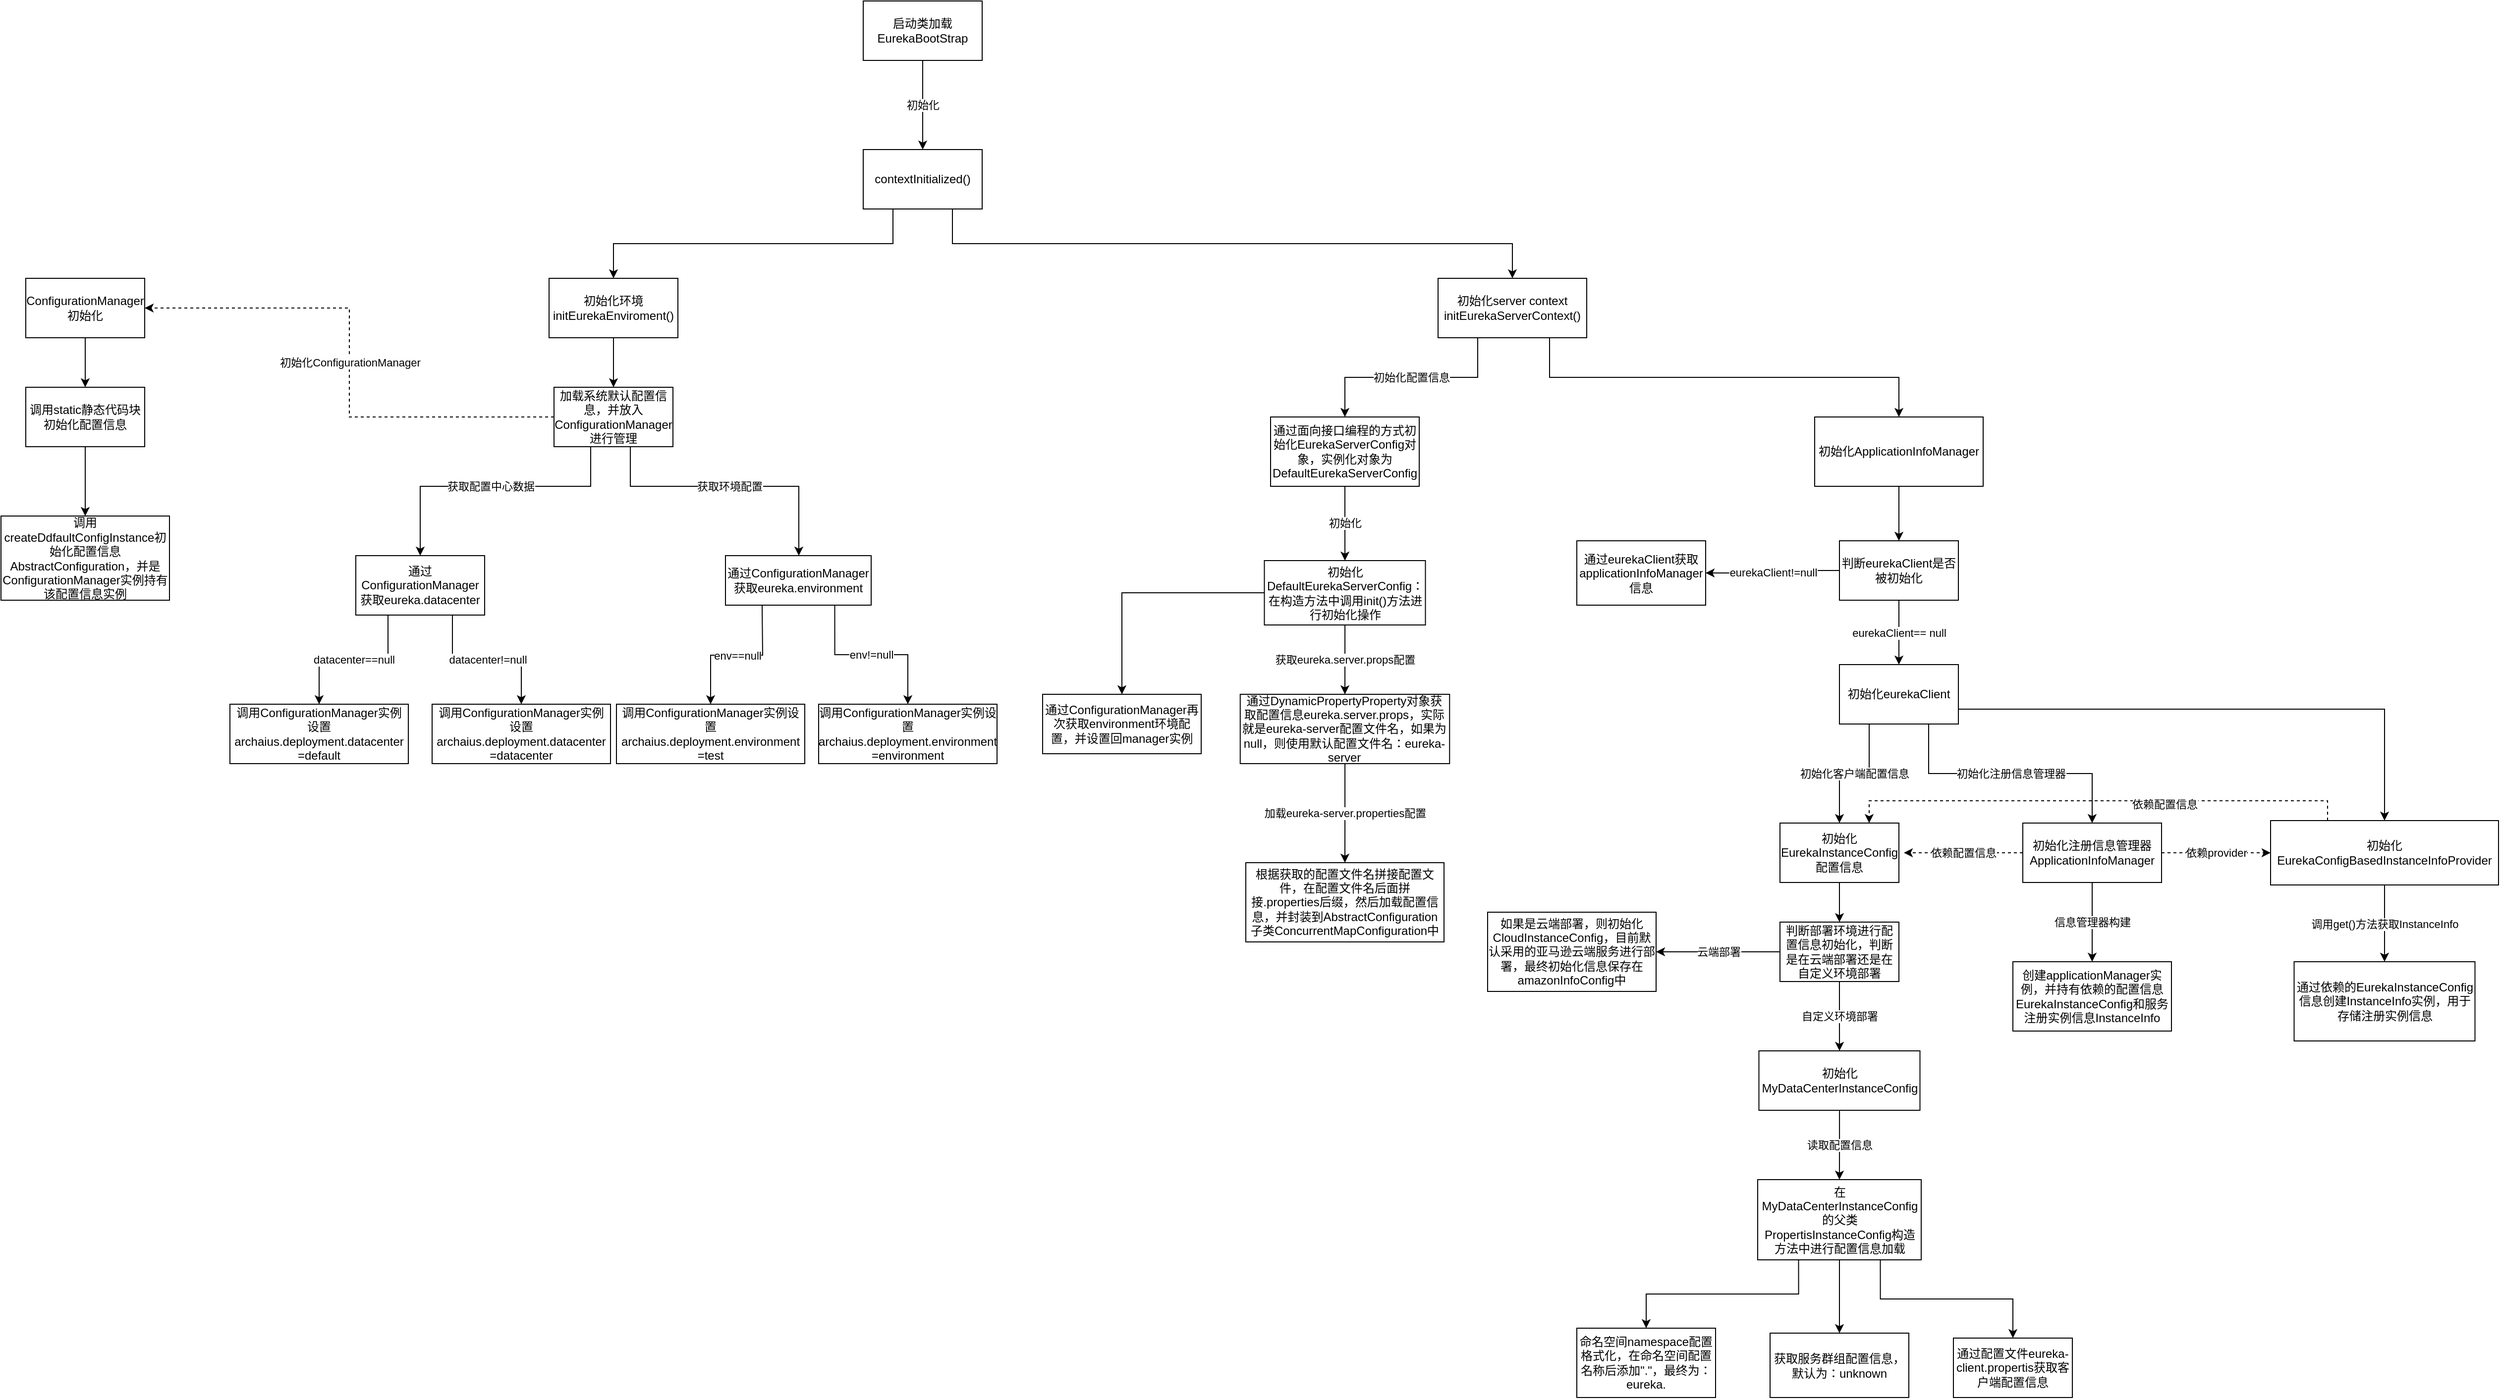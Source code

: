 <mxfile version="14.5.3" type="github">
  <diagram id="0kAya-y3L0eqNiJAjyWb" name="第 1 页">
    <mxGraphModel dx="2249" dy="772" grid="1" gridSize="10" guides="1" tooltips="1" connect="1" arrows="1" fold="1" page="1" pageScale="1" pageWidth="827" pageHeight="1169" math="0" shadow="0">
      <root>
        <mxCell id="0" />
        <mxCell id="1" parent="0" />
        <mxCell id="eN4npGuOjzb6daEbdw4c-3" value="初始化" style="edgeStyle=orthogonalEdgeStyle;rounded=0;orthogonalLoop=1;jettySize=auto;html=1;" parent="1" source="eN4npGuOjzb6daEbdw4c-1" target="eN4npGuOjzb6daEbdw4c-2" edge="1">
          <mxGeometry relative="1" as="geometry" />
        </mxCell>
        <mxCell id="eN4npGuOjzb6daEbdw4c-1" value="启动类加载&lt;br&gt;EurekaBootStrap" style="rounded=0;whiteSpace=wrap;html=1;" parent="1" vertex="1">
          <mxGeometry x="310" y="50" width="120" height="60" as="geometry" />
        </mxCell>
        <mxCell id="8Zal4r8ABGyTjFka4S3z-41" style="edgeStyle=orthogonalEdgeStyle;rounded=0;orthogonalLoop=1;jettySize=auto;html=1;exitX=0.25;exitY=1;exitDx=0;exitDy=0;" edge="1" parent="1" source="eN4npGuOjzb6daEbdw4c-2" target="eN4npGuOjzb6daEbdw4c-4">
          <mxGeometry relative="1" as="geometry" />
        </mxCell>
        <mxCell id="8Zal4r8ABGyTjFka4S3z-42" style="edgeStyle=orthogonalEdgeStyle;rounded=0;orthogonalLoop=1;jettySize=auto;html=1;exitX=0.75;exitY=1;exitDx=0;exitDy=0;entryX=0.5;entryY=0;entryDx=0;entryDy=0;" edge="1" parent="1" source="eN4npGuOjzb6daEbdw4c-2" target="eN4npGuOjzb6daEbdw4c-6">
          <mxGeometry relative="1" as="geometry" />
        </mxCell>
        <mxCell id="eN4npGuOjzb6daEbdw4c-2" value="contextInitialized()" style="rounded=0;whiteSpace=wrap;html=1;" parent="1" vertex="1">
          <mxGeometry x="310" y="200" width="120" height="60" as="geometry" />
        </mxCell>
        <mxCell id="8Zal4r8ABGyTjFka4S3z-12" style="edgeStyle=orthogonalEdgeStyle;rounded=0;orthogonalLoop=1;jettySize=auto;html=1;entryX=0.5;entryY=0;entryDx=0;entryDy=0;" edge="1" parent="1" source="eN4npGuOjzb6daEbdw4c-4" target="8Zal4r8ABGyTjFka4S3z-11">
          <mxGeometry relative="1" as="geometry" />
        </mxCell>
        <mxCell id="eN4npGuOjzb6daEbdw4c-4" value="初始化环境&lt;br&gt;initEurekaEnviroment()" style="rounded=0;whiteSpace=wrap;html=1;" parent="1" vertex="1">
          <mxGeometry x="-7" y="330" width="130" height="60" as="geometry" />
        </mxCell>
        <mxCell id="bof5cll0JK7fXOrSM6Fl-12" value="初始化配置信息" style="edgeStyle=orthogonalEdgeStyle;rounded=0;orthogonalLoop=1;jettySize=auto;html=1;entryX=0.5;entryY=0;entryDx=0;entryDy=0;" parent="1" source="eN4npGuOjzb6daEbdw4c-6" target="bof5cll0JK7fXOrSM6Fl-11" edge="1">
          <mxGeometry relative="1" as="geometry">
            <Array as="points">
              <mxPoint x="930" y="430" />
              <mxPoint x="796" y="430" />
            </Array>
          </mxGeometry>
        </mxCell>
        <mxCell id="8Zal4r8ABGyTjFka4S3z-40" style="edgeStyle=orthogonalEdgeStyle;rounded=0;orthogonalLoop=1;jettySize=auto;html=1;exitX=0.75;exitY=1;exitDx=0;exitDy=0;entryX=0.5;entryY=0;entryDx=0;entryDy=0;" edge="1" parent="1" source="eN4npGuOjzb6daEbdw4c-6" target="8Zal4r8ABGyTjFka4S3z-38">
          <mxGeometry relative="1" as="geometry" />
        </mxCell>
        <mxCell id="eN4npGuOjzb6daEbdw4c-6" value="初始化server context&lt;br&gt;initEurekaServerContext()" style="rounded=0;whiteSpace=wrap;html=1;" parent="1" vertex="1">
          <mxGeometry x="890" y="330" width="150" height="60" as="geometry" />
        </mxCell>
        <mxCell id="bof5cll0JK7fXOrSM6Fl-18" value="初始化ConfigurationManager" style="edgeStyle=orthogonalEdgeStyle;rounded=0;orthogonalLoop=1;jettySize=auto;html=1;entryX=1;entryY=0.5;entryDx=0;entryDy=0;dashed=1;exitX=0;exitY=0.5;exitDx=0;exitDy=0;" parent="1" source="8Zal4r8ABGyTjFka4S3z-11" target="bof5cll0JK7fXOrSM6Fl-15" edge="1">
          <mxGeometry relative="1" as="geometry" />
        </mxCell>
        <mxCell id="8Zal4r8ABGyTjFka4S3z-16" value="datacenter==null" style="edgeStyle=orthogonalEdgeStyle;rounded=0;orthogonalLoop=1;jettySize=auto;html=1;entryX=0.5;entryY=0;entryDx=0;entryDy=0;exitX=0.25;exitY=1;exitDx=0;exitDy=0;" edge="1" parent="1" source="bof5cll0JK7fXOrSM6Fl-1" target="8Zal4r8ABGyTjFka4S3z-8">
          <mxGeometry relative="1" as="geometry" />
        </mxCell>
        <mxCell id="8Zal4r8ABGyTjFka4S3z-17" value="datacenter!=null" style="edgeStyle=orthogonalEdgeStyle;rounded=0;orthogonalLoop=1;jettySize=auto;html=1;exitX=0.75;exitY=1;exitDx=0;exitDy=0;" edge="1" parent="1" source="bof5cll0JK7fXOrSM6Fl-1" target="bof5cll0JK7fXOrSM6Fl-5">
          <mxGeometry relative="1" as="geometry" />
        </mxCell>
        <mxCell id="bof5cll0JK7fXOrSM6Fl-1" value="通过ConfigurationManager获取eureka.datacenter" style="rounded=0;whiteSpace=wrap;html=1;" parent="1" vertex="1">
          <mxGeometry x="-202" y="610" width="130" height="60" as="geometry" />
        </mxCell>
        <mxCell id="bof5cll0JK7fXOrSM6Fl-5" value="调用ConfigurationManager实例设置archaius.deployment.datacenter&lt;br&gt;=datacenter" style="rounded=0;whiteSpace=wrap;html=1;" parent="1" vertex="1">
          <mxGeometry x="-125" y="760" width="180" height="60" as="geometry" />
        </mxCell>
        <mxCell id="8Zal4r8ABGyTjFka4S3z-31" value="初始化" style="edgeStyle=orthogonalEdgeStyle;rounded=0;orthogonalLoop=1;jettySize=auto;html=1;" edge="1" parent="1" source="bof5cll0JK7fXOrSM6Fl-11" target="8Zal4r8ABGyTjFka4S3z-30">
          <mxGeometry relative="1" as="geometry" />
        </mxCell>
        <mxCell id="bof5cll0JK7fXOrSM6Fl-11" value="通过面向接口编程的方式初始化EurekaServerConfig对象，实例化对象为DefaultEurekaServerConfig" style="rounded=0;whiteSpace=wrap;html=1;" parent="1" vertex="1">
          <mxGeometry x="721" y="470" width="150" height="70" as="geometry" />
        </mxCell>
        <mxCell id="bof5cll0JK7fXOrSM6Fl-17" style="edgeStyle=orthogonalEdgeStyle;rounded=0;orthogonalLoop=1;jettySize=auto;html=1;entryX=0.5;entryY=0;entryDx=0;entryDy=0;" parent="1" source="bof5cll0JK7fXOrSM6Fl-15" target="bof5cll0JK7fXOrSM6Fl-16" edge="1">
          <mxGeometry relative="1" as="geometry" />
        </mxCell>
        <mxCell id="bof5cll0JK7fXOrSM6Fl-15" value="ConfigurationManager初始化" style="rounded=0;whiteSpace=wrap;html=1;" parent="1" vertex="1">
          <mxGeometry x="-535" y="330" width="120" height="60" as="geometry" />
        </mxCell>
        <mxCell id="8Zal4r8ABGyTjFka4S3z-29" style="edgeStyle=orthogonalEdgeStyle;rounded=0;orthogonalLoop=1;jettySize=auto;html=1;entryX=0.5;entryY=0;entryDx=0;entryDy=0;" edge="1" parent="1" source="bof5cll0JK7fXOrSM6Fl-16" target="8Zal4r8ABGyTjFka4S3z-28">
          <mxGeometry relative="1" as="geometry" />
        </mxCell>
        <mxCell id="bof5cll0JK7fXOrSM6Fl-16" value="调用static静态代码块初始化配置信息" style="rounded=0;whiteSpace=wrap;html=1;" parent="1" vertex="1">
          <mxGeometry x="-535" y="440" width="120" height="60" as="geometry" />
        </mxCell>
        <mxCell id="8Zal4r8ABGyTjFka4S3z-8" value="&lt;span&gt;调用ConfigurationManager实例设置archaius.deployment.datacenter&lt;/span&gt;&lt;br&gt;&lt;span&gt;=default&lt;/span&gt;" style="rounded=0;whiteSpace=wrap;html=1;" vertex="1" parent="1">
          <mxGeometry x="-329" y="760" width="180" height="60" as="geometry" />
        </mxCell>
        <mxCell id="8Zal4r8ABGyTjFka4S3z-26" value="获取配置中心数据" style="edgeStyle=orthogonalEdgeStyle;rounded=0;orthogonalLoop=1;jettySize=auto;html=1;entryX=0.5;entryY=0;entryDx=0;entryDy=0;" edge="1" parent="1" source="8Zal4r8ABGyTjFka4S3z-11" target="bof5cll0JK7fXOrSM6Fl-1">
          <mxGeometry relative="1" as="geometry">
            <Array as="points">
              <mxPoint x="35" y="540" />
              <mxPoint x="-137" y="540" />
            </Array>
          </mxGeometry>
        </mxCell>
        <mxCell id="8Zal4r8ABGyTjFka4S3z-27" value="获取环境配置" style="edgeStyle=orthogonalEdgeStyle;rounded=0;orthogonalLoop=1;jettySize=auto;html=1;" edge="1" parent="1" source="8Zal4r8ABGyTjFka4S3z-11" target="8Zal4r8ABGyTjFka4S3z-22">
          <mxGeometry relative="1" as="geometry">
            <Array as="points">
              <mxPoint x="75" y="540" />
              <mxPoint x="245" y="540" />
            </Array>
          </mxGeometry>
        </mxCell>
        <mxCell id="8Zal4r8ABGyTjFka4S3z-11" value="加载系统默认配置信息，并放入ConfigurationManager进行管理" style="rounded=0;whiteSpace=wrap;html=1;" vertex="1" parent="1">
          <mxGeometry x="-2" y="440" width="120" height="60" as="geometry" />
        </mxCell>
        <mxCell id="8Zal4r8ABGyTjFka4S3z-20" value="env==null" style="edgeStyle=orthogonalEdgeStyle;rounded=0;orthogonalLoop=1;jettySize=auto;html=1;entryX=0.5;entryY=0;entryDx=0;entryDy=0;" edge="1" parent="1" target="8Zal4r8ABGyTjFka4S3z-24">
          <mxGeometry relative="1" as="geometry">
            <mxPoint x="208" y="660" as="sourcePoint" />
          </mxGeometry>
        </mxCell>
        <mxCell id="8Zal4r8ABGyTjFka4S3z-21" value="env!=null" style="edgeStyle=orthogonalEdgeStyle;rounded=0;orthogonalLoop=1;jettySize=auto;html=1;exitX=0.75;exitY=1;exitDx=0;exitDy=0;" edge="1" parent="1" source="8Zal4r8ABGyTjFka4S3z-22" target="8Zal4r8ABGyTjFka4S3z-23">
          <mxGeometry relative="1" as="geometry" />
        </mxCell>
        <mxCell id="8Zal4r8ABGyTjFka4S3z-22" value="通过ConfigurationManager获取eureka.environment" style="rounded=0;whiteSpace=wrap;html=1;" vertex="1" parent="1">
          <mxGeometry x="171" y="610" width="147" height="50" as="geometry" />
        </mxCell>
        <mxCell id="8Zal4r8ABGyTjFka4S3z-23" value="调用ConfigurationManager实例设置archaius.deployment.environment&lt;br&gt;=environment" style="rounded=0;whiteSpace=wrap;html=1;" vertex="1" parent="1">
          <mxGeometry x="265" y="760" width="180" height="60" as="geometry" />
        </mxCell>
        <mxCell id="8Zal4r8ABGyTjFka4S3z-24" value="&lt;span&gt;调用ConfigurationManager实例设置&lt;/span&gt;archaius.deployment.environment&lt;br&gt;&lt;span&gt;=test&lt;/span&gt;" style="rounded=0;whiteSpace=wrap;html=1;" vertex="1" parent="1">
          <mxGeometry x="61" y="760" width="190" height="60" as="geometry" />
        </mxCell>
        <mxCell id="8Zal4r8ABGyTjFka4S3z-28" value="调用createDdfaultConfigInstance初始化配置信息AbstractConfiguration，并是ConfigurationManager实例持有该配置信息实例" style="rounded=0;whiteSpace=wrap;html=1;" vertex="1" parent="1">
          <mxGeometry x="-560" y="570" width="170" height="85" as="geometry" />
        </mxCell>
        <mxCell id="8Zal4r8ABGyTjFka4S3z-33" style="edgeStyle=orthogonalEdgeStyle;rounded=0;orthogonalLoop=1;jettySize=auto;html=1;" edge="1" parent="1" source="8Zal4r8ABGyTjFka4S3z-30" target="8Zal4r8ABGyTjFka4S3z-32">
          <mxGeometry relative="1" as="geometry" />
        </mxCell>
        <mxCell id="8Zal4r8ABGyTjFka4S3z-35" value="获取eureka.server.props配置" style="edgeStyle=orthogonalEdgeStyle;rounded=0;orthogonalLoop=1;jettySize=auto;html=1;entryX=0.5;entryY=0;entryDx=0;entryDy=0;" edge="1" parent="1" source="8Zal4r8ABGyTjFka4S3z-30" target="8Zal4r8ABGyTjFka4S3z-34">
          <mxGeometry relative="1" as="geometry" />
        </mxCell>
        <mxCell id="8Zal4r8ABGyTjFka4S3z-30" value="初始化DefaultEurekaServerConfig：在构造方法中调用init()方法进行初始化操作" style="rounded=0;whiteSpace=wrap;html=1;" vertex="1" parent="1">
          <mxGeometry x="714.75" y="615" width="162.5" height="65" as="geometry" />
        </mxCell>
        <mxCell id="8Zal4r8ABGyTjFka4S3z-32" value="通过ConfigurationManager再次获取environment环境配置，并设置回manager实例" style="rounded=0;whiteSpace=wrap;html=1;" vertex="1" parent="1">
          <mxGeometry x="491" y="750" width="160" height="60" as="geometry" />
        </mxCell>
        <mxCell id="8Zal4r8ABGyTjFka4S3z-37" value="加载eureka-server.properties配置" style="edgeStyle=orthogonalEdgeStyle;rounded=0;orthogonalLoop=1;jettySize=auto;html=1;entryX=0.5;entryY=0;entryDx=0;entryDy=0;" edge="1" parent="1" source="8Zal4r8ABGyTjFka4S3z-34" target="8Zal4r8ABGyTjFka4S3z-36">
          <mxGeometry relative="1" as="geometry" />
        </mxCell>
        <mxCell id="8Zal4r8ABGyTjFka4S3z-34" value="通过DynamicPropertyProperty对象获取配置信息eureka.server.props，实际就是eureka-server配置文件名，如果为null，则使用默认配置文件名：eureka-server" style="rounded=0;whiteSpace=wrap;html=1;" vertex="1" parent="1">
          <mxGeometry x="690.38" y="750" width="211.25" height="70" as="geometry" />
        </mxCell>
        <mxCell id="8Zal4r8ABGyTjFka4S3z-36" value="根据获取的配置文件名拼接配置文件，在配置文件名后面拼接.properties后缀，然后加载配置信息，并封装到AbstractConfiguration子类ConcurrentMapConfiguration中" style="rounded=0;whiteSpace=wrap;html=1;" vertex="1" parent="1">
          <mxGeometry x="696.01" y="920" width="200" height="80" as="geometry" />
        </mxCell>
        <mxCell id="8Zal4r8ABGyTjFka4S3z-44" style="edgeStyle=orthogonalEdgeStyle;rounded=0;orthogonalLoop=1;jettySize=auto;html=1;entryX=0.5;entryY=0;entryDx=0;entryDy=0;" edge="1" parent="1" source="8Zal4r8ABGyTjFka4S3z-38" target="8Zal4r8ABGyTjFka4S3z-43">
          <mxGeometry relative="1" as="geometry" />
        </mxCell>
        <mxCell id="8Zal4r8ABGyTjFka4S3z-38" value="初始化ApplicationInfoManager" style="rounded=0;whiteSpace=wrap;html=1;" vertex="1" parent="1">
          <mxGeometry x="1270" y="470" width="170" height="70" as="geometry" />
        </mxCell>
        <mxCell id="8Zal4r8ABGyTjFka4S3z-49" value="eurekaClient!=null" style="edgeStyle=orthogonalEdgeStyle;rounded=0;orthogonalLoop=1;jettySize=auto;html=1;entryX=1;entryY=0.5;entryDx=0;entryDy=0;" edge="1" parent="1" source="8Zal4r8ABGyTjFka4S3z-43" target="8Zal4r8ABGyTjFka4S3z-47">
          <mxGeometry relative="1" as="geometry" />
        </mxCell>
        <mxCell id="8Zal4r8ABGyTjFka4S3z-51" value="eurekaClient== null" style="edgeStyle=orthogonalEdgeStyle;rounded=0;orthogonalLoop=1;jettySize=auto;html=1;entryX=0.5;entryY=0;entryDx=0;entryDy=0;" edge="1" parent="1" source="8Zal4r8ABGyTjFka4S3z-43" target="8Zal4r8ABGyTjFka4S3z-66">
          <mxGeometry relative="1" as="geometry" />
        </mxCell>
        <mxCell id="8Zal4r8ABGyTjFka4S3z-43" value="判断eurekaClient是否被初始化" style="rounded=0;whiteSpace=wrap;html=1;" vertex="1" parent="1">
          <mxGeometry x="1295" y="595" width="120" height="60" as="geometry" />
        </mxCell>
        <mxCell id="8Zal4r8ABGyTjFka4S3z-47" value="通过eurekaClient获取applicationInfoManager信息" style="rounded=0;whiteSpace=wrap;html=1;" vertex="1" parent="1">
          <mxGeometry x="1030" y="595" width="130" height="65" as="geometry" />
        </mxCell>
        <mxCell id="8Zal4r8ABGyTjFka4S3z-53" style="edgeStyle=orthogonalEdgeStyle;rounded=0;orthogonalLoop=1;jettySize=auto;html=1;entryX=0.5;entryY=0;entryDx=0;entryDy=0;" edge="1" parent="1" source="8Zal4r8ABGyTjFka4S3z-50" target="8Zal4r8ABGyTjFka4S3z-52">
          <mxGeometry relative="1" as="geometry" />
        </mxCell>
        <mxCell id="8Zal4r8ABGyTjFka4S3z-50" value="初始化EurekaInstanceConfig配置信息" style="rounded=0;whiteSpace=wrap;html=1;" vertex="1" parent="1">
          <mxGeometry x="1235" y="880" width="120" height="60" as="geometry" />
        </mxCell>
        <mxCell id="8Zal4r8ABGyTjFka4S3z-55" value="云端部署" style="edgeStyle=orthogonalEdgeStyle;rounded=0;orthogonalLoop=1;jettySize=auto;html=1;entryX=1;entryY=0.5;entryDx=0;entryDy=0;" edge="1" parent="1" source="8Zal4r8ABGyTjFka4S3z-52" target="8Zal4r8ABGyTjFka4S3z-54">
          <mxGeometry relative="1" as="geometry" />
        </mxCell>
        <mxCell id="8Zal4r8ABGyTjFka4S3z-57" value="自定义环境部署" style="edgeStyle=orthogonalEdgeStyle;rounded=0;orthogonalLoop=1;jettySize=auto;html=1;" edge="1" parent="1" source="8Zal4r8ABGyTjFka4S3z-52" target="8Zal4r8ABGyTjFka4S3z-56">
          <mxGeometry relative="1" as="geometry" />
        </mxCell>
        <mxCell id="8Zal4r8ABGyTjFka4S3z-52" value="判断部署环境进行配置信息初始化，判断是在云端部署还是在自定义环境部署" style="rounded=0;whiteSpace=wrap;html=1;" vertex="1" parent="1">
          <mxGeometry x="1235" y="980" width="120" height="60" as="geometry" />
        </mxCell>
        <mxCell id="8Zal4r8ABGyTjFka4S3z-54" value="如果是云端部署，则初始化CloudInstanceConfig，目前默认采用的亚马逊云端服务进行部署，最终初始化信息保存在amazonInfoConfig中" style="rounded=0;whiteSpace=wrap;html=1;" vertex="1" parent="1">
          <mxGeometry x="940" y="970" width="170" height="80" as="geometry" />
        </mxCell>
        <mxCell id="8Zal4r8ABGyTjFka4S3z-59" value="读取配置信息" style="edgeStyle=orthogonalEdgeStyle;rounded=0;orthogonalLoop=1;jettySize=auto;html=1;entryX=0.5;entryY=0;entryDx=0;entryDy=0;" edge="1" parent="1" source="8Zal4r8ABGyTjFka4S3z-56" target="8Zal4r8ABGyTjFka4S3z-58">
          <mxGeometry relative="1" as="geometry" />
        </mxCell>
        <mxCell id="8Zal4r8ABGyTjFka4S3z-56" value="初始化MyDataCenterInstanceConfig" style="rounded=0;whiteSpace=wrap;html=1;" vertex="1" parent="1">
          <mxGeometry x="1213.75" y="1110" width="162.5" height="60" as="geometry" />
        </mxCell>
        <mxCell id="8Zal4r8ABGyTjFka4S3z-61" style="edgeStyle=orthogonalEdgeStyle;rounded=0;orthogonalLoop=1;jettySize=auto;html=1;exitX=0.25;exitY=1;exitDx=0;exitDy=0;entryX=0.5;entryY=0;entryDx=0;entryDy=0;" edge="1" parent="1" source="8Zal4r8ABGyTjFka4S3z-58" target="8Zal4r8ABGyTjFka4S3z-60">
          <mxGeometry relative="1" as="geometry" />
        </mxCell>
        <mxCell id="8Zal4r8ABGyTjFka4S3z-63" style="edgeStyle=orthogonalEdgeStyle;rounded=0;orthogonalLoop=1;jettySize=auto;html=1;entryX=0.5;entryY=0;entryDx=0;entryDy=0;" edge="1" parent="1" source="8Zal4r8ABGyTjFka4S3z-58" target="8Zal4r8ABGyTjFka4S3z-62">
          <mxGeometry relative="1" as="geometry" />
        </mxCell>
        <mxCell id="8Zal4r8ABGyTjFka4S3z-65" style="edgeStyle=orthogonalEdgeStyle;rounded=0;orthogonalLoop=1;jettySize=auto;html=1;exitX=0.75;exitY=1;exitDx=0;exitDy=0;" edge="1" parent="1" source="8Zal4r8ABGyTjFka4S3z-58" target="8Zal4r8ABGyTjFka4S3z-64">
          <mxGeometry relative="1" as="geometry" />
        </mxCell>
        <mxCell id="8Zal4r8ABGyTjFka4S3z-58" value="在MyDataCenterInstanceConfig的父类PropertisInstanceConfig构造方法中进行配置信息加载" style="rounded=0;whiteSpace=wrap;html=1;" vertex="1" parent="1">
          <mxGeometry x="1212.5" y="1240" width="165" height="81" as="geometry" />
        </mxCell>
        <mxCell id="8Zal4r8ABGyTjFka4S3z-60" value="命名空间namespace配置格式化，在命名空间配置名称后添加&quot;.&quot;，最终为：eureka." style="rounded=0;whiteSpace=wrap;html=1;" vertex="1" parent="1">
          <mxGeometry x="1030" y="1390" width="140" height="70" as="geometry" />
        </mxCell>
        <mxCell id="8Zal4r8ABGyTjFka4S3z-62" value="获取服务群组配置信息，默认为：unknown" style="rounded=0;whiteSpace=wrap;html=1;" vertex="1" parent="1">
          <mxGeometry x="1225" y="1395" width="140" height="65" as="geometry" />
        </mxCell>
        <mxCell id="8Zal4r8ABGyTjFka4S3z-64" value="通过配置文件eureka-client.propertis获取客户端配置信息" style="rounded=0;whiteSpace=wrap;html=1;" vertex="1" parent="1">
          <mxGeometry x="1410" y="1400" width="120" height="60" as="geometry" />
        </mxCell>
        <mxCell id="8Zal4r8ABGyTjFka4S3z-67" value="初始化客户端配置信息" style="edgeStyle=orthogonalEdgeStyle;rounded=0;orthogonalLoop=1;jettySize=auto;html=1;exitX=0.25;exitY=1;exitDx=0;exitDy=0;entryX=0.5;entryY=0;entryDx=0;entryDy=0;" edge="1" parent="1" source="8Zal4r8ABGyTjFka4S3z-66" target="8Zal4r8ABGyTjFka4S3z-50">
          <mxGeometry relative="1" as="geometry" />
        </mxCell>
        <mxCell id="8Zal4r8ABGyTjFka4S3z-69" value="初始化注册信息管理器" style="edgeStyle=orthogonalEdgeStyle;rounded=0;orthogonalLoop=1;jettySize=auto;html=1;exitX=0.75;exitY=1;exitDx=0;exitDy=0;entryX=0.5;entryY=0;entryDx=0;entryDy=0;" edge="1" parent="1" source="8Zal4r8ABGyTjFka4S3z-66" target="8Zal4r8ABGyTjFka4S3z-68">
          <mxGeometry relative="1" as="geometry" />
        </mxCell>
        <mxCell id="8Zal4r8ABGyTjFka4S3z-73" style="edgeStyle=orthogonalEdgeStyle;rounded=0;orthogonalLoop=1;jettySize=auto;html=1;exitX=1;exitY=0.75;exitDx=0;exitDy=0;entryX=0.5;entryY=0;entryDx=0;entryDy=0;" edge="1" parent="1" source="8Zal4r8ABGyTjFka4S3z-66" target="8Zal4r8ABGyTjFka4S3z-72">
          <mxGeometry relative="1" as="geometry" />
        </mxCell>
        <mxCell id="8Zal4r8ABGyTjFka4S3z-66" value="初始化eurekaClient" style="rounded=0;whiteSpace=wrap;html=1;" vertex="1" parent="1">
          <mxGeometry x="1295" y="720" width="120" height="60" as="geometry" />
        </mxCell>
        <mxCell id="8Zal4r8ABGyTjFka4S3z-71" value="依赖配置信息" style="edgeStyle=orthogonalEdgeStyle;rounded=0;orthogonalLoop=1;jettySize=auto;html=1;dashed=1;" edge="1" parent="1" source="8Zal4r8ABGyTjFka4S3z-68">
          <mxGeometry relative="1" as="geometry">
            <mxPoint x="1360" y="910" as="targetPoint" />
          </mxGeometry>
        </mxCell>
        <mxCell id="8Zal4r8ABGyTjFka4S3z-76" value="依赖provider" style="edgeStyle=orthogonalEdgeStyle;rounded=0;orthogonalLoop=1;jettySize=auto;html=1;entryX=0;entryY=0.5;entryDx=0;entryDy=0;dashed=1;" edge="1" parent="1" source="8Zal4r8ABGyTjFka4S3z-68" target="8Zal4r8ABGyTjFka4S3z-72">
          <mxGeometry relative="1" as="geometry" />
        </mxCell>
        <mxCell id="8Zal4r8ABGyTjFka4S3z-82" value="信息管理器构建" style="edgeStyle=orthogonalEdgeStyle;rounded=0;orthogonalLoop=1;jettySize=auto;html=1;entryX=0.5;entryY=0;entryDx=0;entryDy=0;" edge="1" parent="1" source="8Zal4r8ABGyTjFka4S3z-68" target="8Zal4r8ABGyTjFka4S3z-81">
          <mxGeometry relative="1" as="geometry" />
        </mxCell>
        <mxCell id="8Zal4r8ABGyTjFka4S3z-68" value="初始化注册信息管理器&lt;br&gt;ApplicationInfoManager" style="rounded=0;whiteSpace=wrap;html=1;" vertex="1" parent="1">
          <mxGeometry x="1480" y="880" width="140" height="60" as="geometry" />
        </mxCell>
        <mxCell id="8Zal4r8ABGyTjFka4S3z-77" style="edgeStyle=orthogonalEdgeStyle;rounded=0;orthogonalLoop=1;jettySize=auto;html=1;exitX=0.25;exitY=0;exitDx=0;exitDy=0;entryX=0.75;entryY=0;entryDx=0;entryDy=0;dashed=1;" edge="1" parent="1" source="8Zal4r8ABGyTjFka4S3z-72" target="8Zal4r8ABGyTjFka4S3z-50">
          <mxGeometry relative="1" as="geometry" />
        </mxCell>
        <mxCell id="8Zal4r8ABGyTjFka4S3z-78" value="依赖配置信息" style="edgeLabel;html=1;align=center;verticalAlign=middle;resizable=0;points=[];" vertex="1" connectable="0" parent="8Zal4r8ABGyTjFka4S3z-77">
          <mxGeometry x="-0.265" y="3" relative="1" as="geometry">
            <mxPoint x="1" as="offset" />
          </mxGeometry>
        </mxCell>
        <mxCell id="8Zal4r8ABGyTjFka4S3z-80" value="调用get()方法获取InstanceInfo" style="edgeStyle=orthogonalEdgeStyle;rounded=0;orthogonalLoop=1;jettySize=auto;html=1;entryX=0.5;entryY=0;entryDx=0;entryDy=0;" edge="1" parent="1" source="8Zal4r8ABGyTjFka4S3z-72" target="8Zal4r8ABGyTjFka4S3z-79">
          <mxGeometry relative="1" as="geometry" />
        </mxCell>
        <mxCell id="8Zal4r8ABGyTjFka4S3z-72" value="初始化EurekaConfigBasedInstanceInfoProvider" style="rounded=0;whiteSpace=wrap;html=1;" vertex="1" parent="1">
          <mxGeometry x="1730" y="877.5" width="230" height="65" as="geometry" />
        </mxCell>
        <mxCell id="8Zal4r8ABGyTjFka4S3z-79" value="通过依赖的EurekaInstanceConfig信息创建InstanceInfo实例，用于存储注册实例信息" style="rounded=0;whiteSpace=wrap;html=1;" vertex="1" parent="1">
          <mxGeometry x="1753.75" y="1020" width="182.5" height="80" as="geometry" />
        </mxCell>
        <mxCell id="8Zal4r8ABGyTjFka4S3z-81" value="创建applicationManager实例，并持有依赖的配置信息EurekaInstanceConfig和服务注册实例信息InstanceInfo" style="rounded=0;whiteSpace=wrap;html=1;" vertex="1" parent="1">
          <mxGeometry x="1470" y="1020" width="160" height="70" as="geometry" />
        </mxCell>
      </root>
    </mxGraphModel>
  </diagram>
</mxfile>
